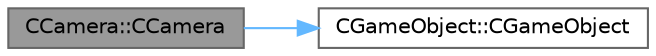 digraph "CCamera::CCamera"
{
 // LATEX_PDF_SIZE
  bgcolor="transparent";
  edge [fontname=Helvetica,fontsize=10,labelfontname=Helvetica,labelfontsize=10];
  node [fontname=Helvetica,fontsize=10,shape=box,height=0.2,width=0.4];
  rankdir="LR";
  Node1 [id="Node000001",label="CCamera::CCamera",height=0.2,width=0.4,color="gray40", fillcolor="grey60", style="filled", fontcolor="black",tooltip=" "];
  Node1 -> Node2 [id="edge1_Node000001_Node000002",color="steelblue1",style="solid",tooltip=" "];
  Node2 [id="Node000002",label="CGameObject::CGameObject",height=0.2,width=0.4,color="grey40", fillcolor="white", style="filled",URL="$class_c_game_object.html#a5de26c22404a86ea1010b1d435d804f6",tooltip=" "];
}
